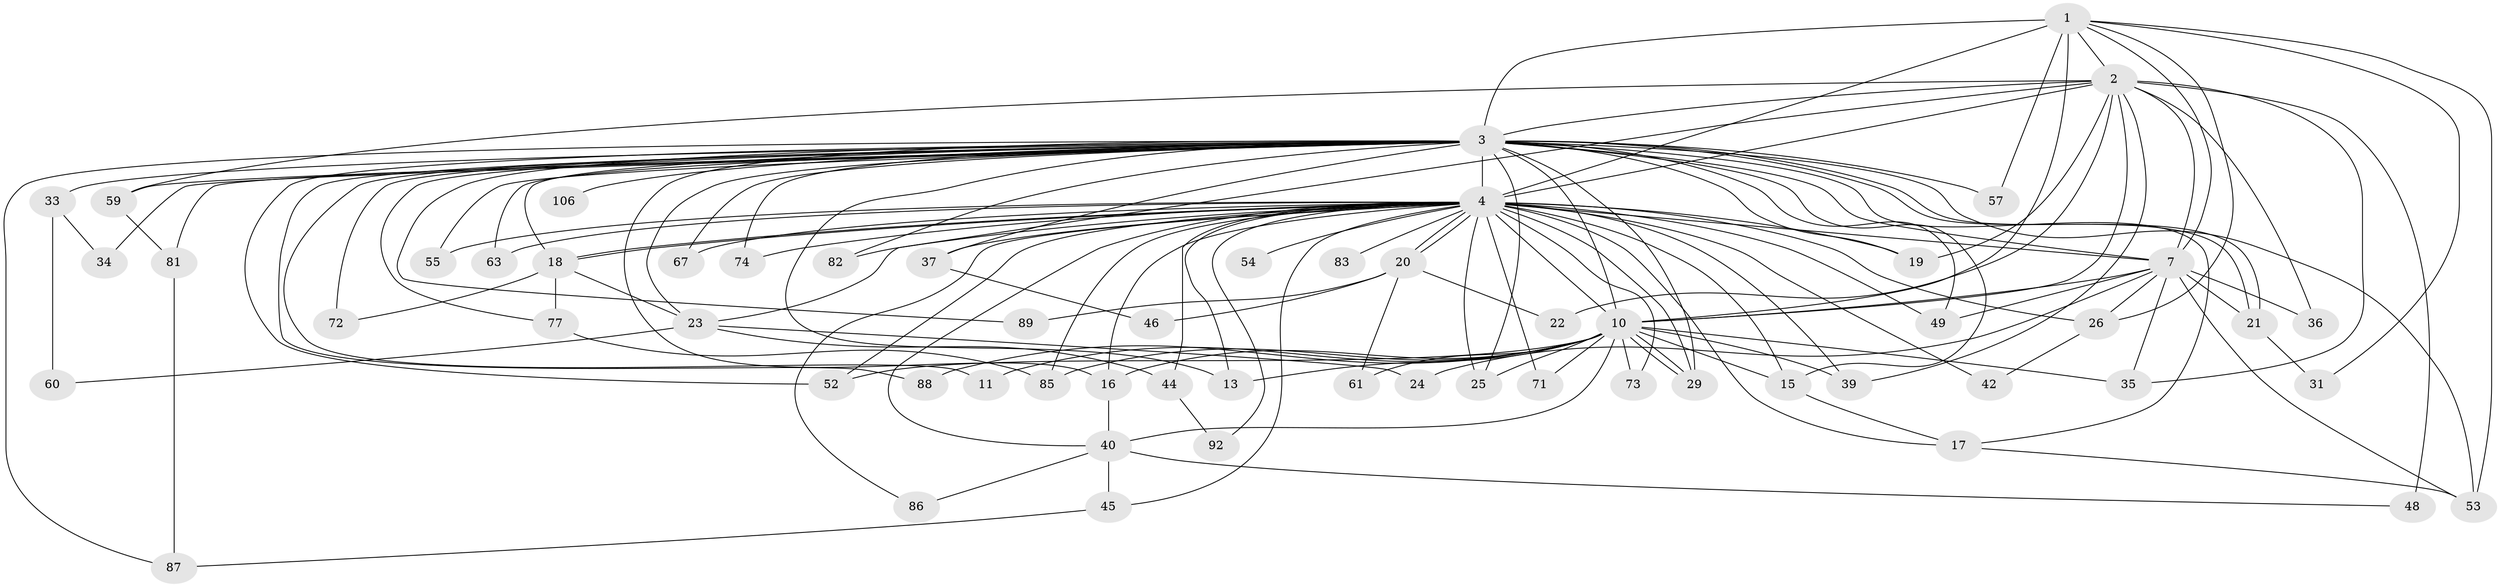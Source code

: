 // original degree distribution, {15: 0.008264462809917356, 18: 0.01652892561983471, 31: 0.01652892561983471, 23: 0.008264462809917356, 25: 0.008264462809917356, 17: 0.008264462809917356, 28: 0.008264462809917356, 20: 0.008264462809917356, 2: 0.5206611570247934, 4: 0.09090909090909091, 5: 0.049586776859504134, 6: 0.04132231404958678, 3: 0.21487603305785125}
// Generated by graph-tools (version 1.1) at 2025/14/03/09/25 04:14:17]
// undirected, 60 vertices, 140 edges
graph export_dot {
graph [start="1"]
  node [color=gray90,style=filled];
  1;
  2 [super="+50+98+58"];
  3 [super="+84+5+9+110+100+14+62"];
  4 [super="+91+6"];
  7;
  10 [super="+76+80+32+47+65+51+38+64+43"];
  11;
  13;
  15;
  16;
  17 [super="+68"];
  18 [super="+119"];
  19;
  20;
  21 [super="+101"];
  22;
  23;
  24;
  25 [super="+118+79+28"];
  26;
  29 [super="+105"];
  31;
  33;
  34;
  35;
  36;
  37 [super="+56"];
  39;
  40;
  42;
  44;
  45 [super="+94"];
  46;
  48;
  49 [super="+99"];
  52 [super="+95"];
  53 [super="+75"];
  54;
  55;
  57;
  59;
  60 [super="+104"];
  61;
  63;
  67 [super="+109"];
  71;
  72 [super="+102"];
  73;
  74;
  77;
  81;
  82;
  83;
  85 [super="+96"];
  86;
  87;
  88;
  89;
  92;
  106;
  1 -- 2;
  1 -- 3 [weight=3];
  1 -- 4 [weight=3];
  1 -- 7;
  1 -- 10 [weight=2];
  1 -- 26;
  1 -- 31;
  1 -- 53 [weight=2];
  1 -- 57;
  2 -- 3 [weight=6];
  2 -- 4 [weight=3];
  2 -- 7;
  2 -- 10;
  2 -- 19;
  2 -- 22;
  2 -- 36;
  2 -- 39;
  2 -- 48 [weight=2];
  2 -- 59;
  2 -- 35;
  2 -- 23;
  3 -- 4 [weight=11];
  3 -- 7 [weight=3];
  3 -- 10 [weight=10];
  3 -- 11;
  3 -- 13;
  3 -- 19;
  3 -- 21 [weight=2];
  3 -- 21;
  3 -- 63;
  3 -- 67 [weight=2];
  3 -- 29;
  3 -- 77;
  3 -- 17;
  3 -- 18;
  3 -- 23;
  3 -- 87;
  3 -- 25 [weight=2];
  3 -- 33 [weight=2];
  3 -- 34;
  3 -- 106 [weight=2];
  3 -- 55;
  3 -- 59;
  3 -- 15;
  3 -- 16;
  3 -- 81;
  3 -- 82;
  3 -- 89;
  3 -- 49;
  3 -- 52 [weight=2];
  3 -- 57;
  3 -- 37;
  3 -- 74;
  3 -- 72 [weight=2];
  3 -- 88;
  3 -- 53;
  4 -- 7 [weight=4];
  4 -- 10 [weight=4];
  4 -- 16;
  4 -- 18;
  4 -- 18;
  4 -- 20;
  4 -- 20;
  4 -- 37 [weight=2];
  4 -- 45;
  4 -- 49;
  4 -- 54 [weight=2];
  4 -- 82 [weight=2];
  4 -- 85 [weight=2];
  4 -- 29;
  4 -- 67;
  4 -- 71;
  4 -- 73;
  4 -- 74;
  4 -- 13;
  4 -- 15;
  4 -- 19;
  4 -- 83 [weight=2];
  4 -- 86;
  4 -- 25;
  4 -- 26;
  4 -- 92;
  4 -- 39;
  4 -- 40;
  4 -- 42;
  4 -- 44;
  4 -- 52;
  4 -- 55;
  4 -- 63;
  4 -- 17;
  7 -- 10;
  7 -- 24;
  7 -- 26;
  7 -- 35;
  7 -- 36;
  7 -- 53;
  7 -- 49;
  7 -- 21;
  10 -- 11;
  10 -- 25;
  10 -- 29;
  10 -- 29;
  10 -- 35;
  10 -- 40;
  10 -- 52;
  10 -- 61;
  10 -- 71;
  10 -- 73;
  10 -- 39 [weight=2];
  10 -- 16;
  10 -- 85;
  10 -- 88;
  10 -- 13 [weight=2];
  10 -- 15;
  15 -- 17;
  16 -- 40;
  17 -- 53;
  18 -- 23;
  18 -- 72;
  18 -- 77;
  20 -- 22;
  20 -- 46;
  20 -- 61;
  20 -- 89;
  21 -- 31;
  23 -- 24;
  23 -- 44;
  23 -- 60;
  26 -- 42;
  33 -- 34;
  33 -- 60 [weight=2];
  37 -- 46;
  40 -- 45;
  40 -- 48;
  40 -- 86;
  44 -- 92;
  45 -- 87;
  59 -- 81;
  77 -- 85;
  81 -- 87;
}

